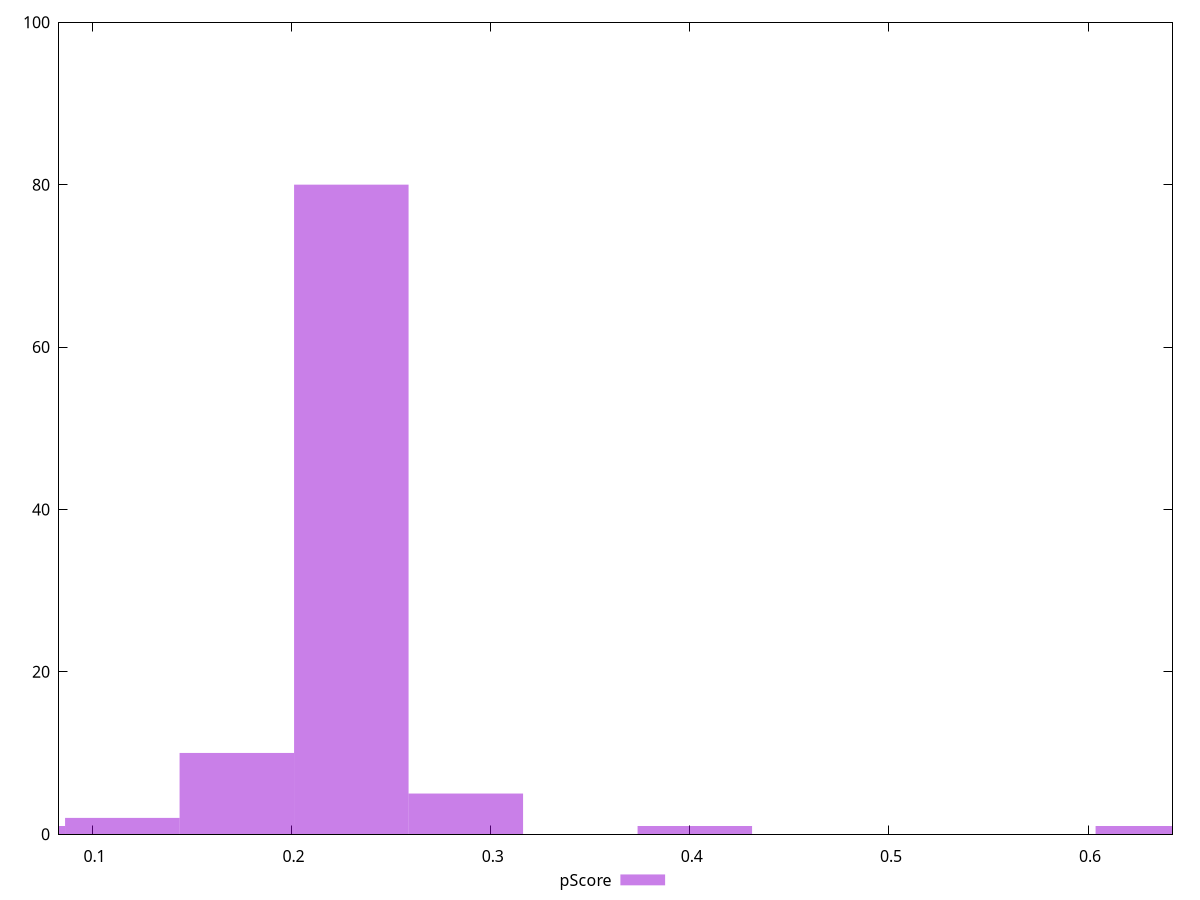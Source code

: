 reset

$pScore <<EOF
0.23000159525300912 80
0.17250119643975684 10
0.11500079762650456 2
0.2875019940662614 5
0.4025027916927659 1
0.632504386945775 1
0.05750039881325228 1
EOF

set key outside below
set boxwidth 0.05750039881325228
set xrange [0.08320171449490815:0.6423829923190131]
set yrange [0:100]
set trange [0:100]
set style fill transparent solid 0.5 noborder
set terminal svg size 640, 490 enhanced background rgb 'white'
set output "reports/report_00030_2021-02-24T20-42-31.540Z/first-meaningful-paint/samples/astro/pScore/histogram.svg"

plot $pScore title "pScore" with boxes

reset
